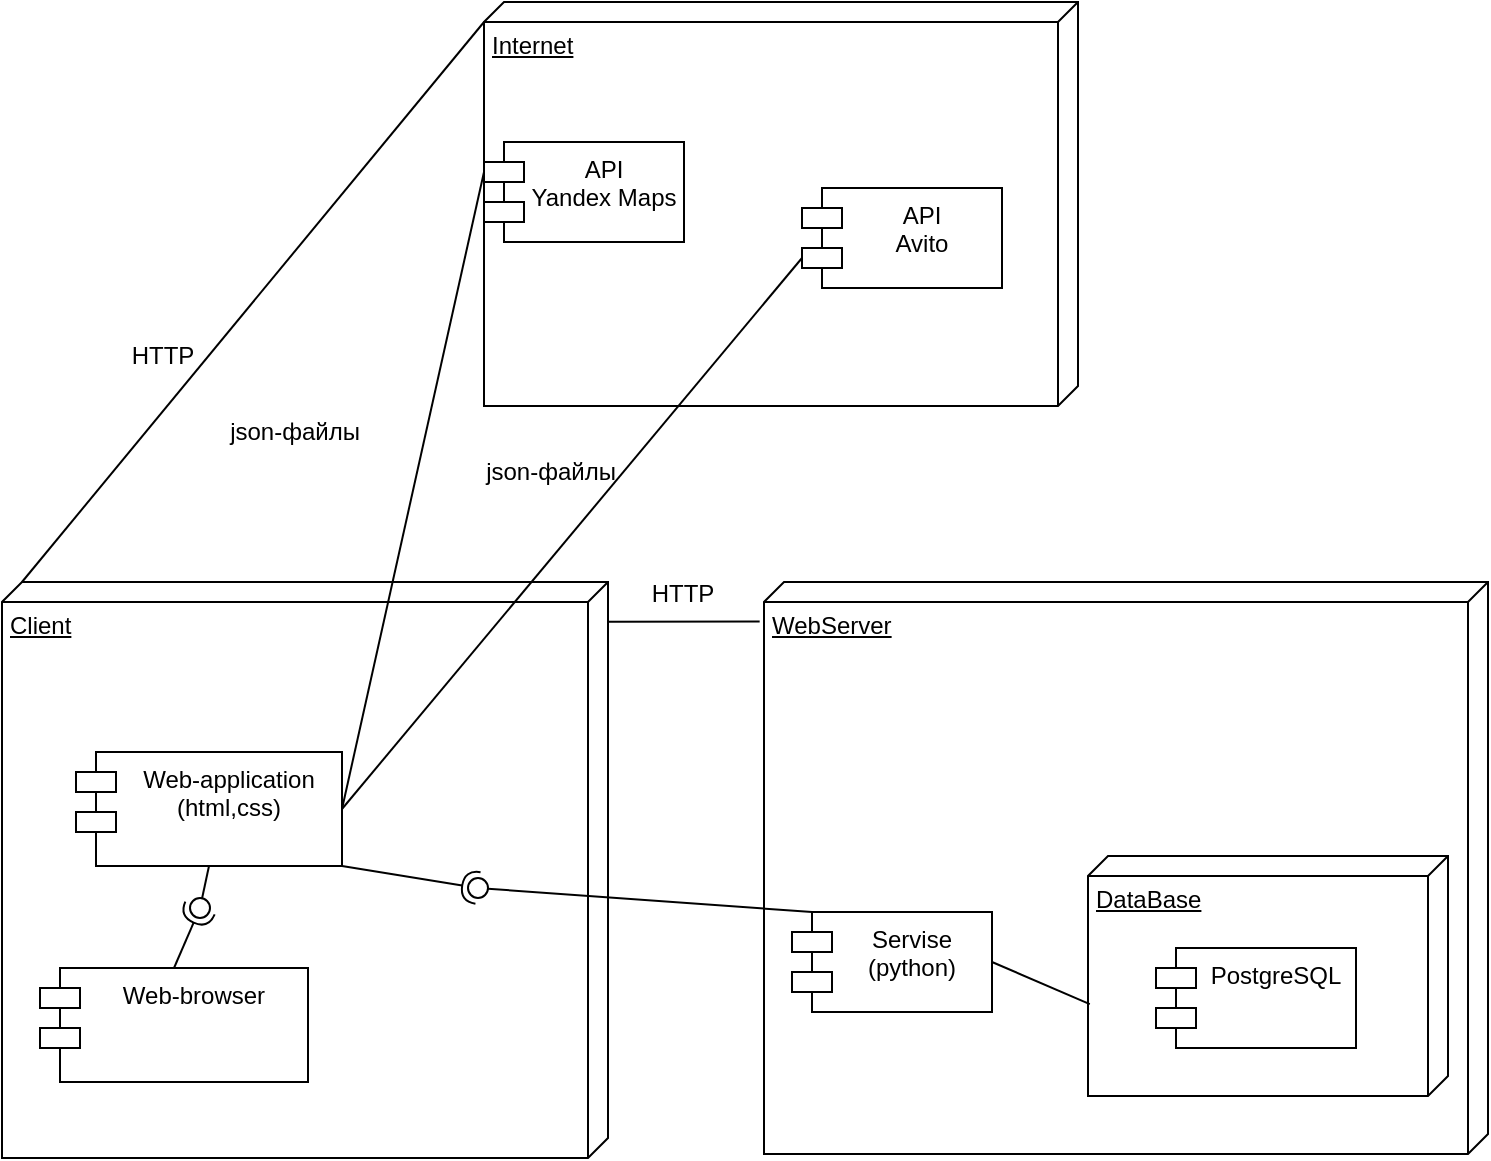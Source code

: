<mxfile version="21.2.1" type="github">
  <diagram name="Страница 1" id="ogQ0eSSQAR0u_Fnw1xYk">
    <mxGraphModel dx="1434" dy="1908" grid="0" gridSize="10" guides="1" tooltips="1" connect="1" arrows="1" fold="1" page="1" pageScale="1" pageWidth="827" pageHeight="1169" math="0" shadow="0">
      <root>
        <mxCell id="0" />
        <mxCell id="1" parent="0" />
        <mxCell id="oeg9m0jcZe_mFaxL_h51-2" value="Client" style="verticalAlign=top;align=left;spacingTop=8;spacingLeft=2;spacingRight=12;shape=cube;size=10;direction=south;fontStyle=4;html=1;whiteSpace=wrap;" parent="1" vertex="1">
          <mxGeometry x="208" y="153" width="303" height="288" as="geometry" />
        </mxCell>
        <mxCell id="oeg9m0jcZe_mFaxL_h51-3" value="Web-application&lt;br&gt;(html,css)" style="shape=module;align=left;spacingLeft=20;align=center;verticalAlign=top;whiteSpace=wrap;html=1;" parent="1" vertex="1">
          <mxGeometry x="245" y="238" width="133" height="57" as="geometry" />
        </mxCell>
        <mxCell id="oeg9m0jcZe_mFaxL_h51-4" value="Web-browser" style="shape=module;align=left;spacingLeft=20;align=center;verticalAlign=top;whiteSpace=wrap;html=1;" parent="1" vertex="1">
          <mxGeometry x="227" y="346" width="134" height="57" as="geometry" />
        </mxCell>
        <mxCell id="oeg9m0jcZe_mFaxL_h51-5" value="" style="rounded=0;orthogonalLoop=1;jettySize=auto;html=1;endArrow=none;endFill=0;sketch=0;sourcePerimeterSpacing=0;targetPerimeterSpacing=0;exitX=0.5;exitY=1;exitDx=0;exitDy=0;" parent="1" source="oeg9m0jcZe_mFaxL_h51-3" target="oeg9m0jcZe_mFaxL_h51-7" edge="1">
          <mxGeometry relative="1" as="geometry">
            <mxPoint x="392" y="424" as="sourcePoint" />
          </mxGeometry>
        </mxCell>
        <mxCell id="oeg9m0jcZe_mFaxL_h51-6" value="" style="rounded=0;orthogonalLoop=1;jettySize=auto;html=1;endArrow=halfCircle;endFill=0;entryX=0.5;entryY=0.5;endSize=6;strokeWidth=1;sketch=0;exitX=0.5;exitY=0;exitDx=0;exitDy=0;" parent="1" source="oeg9m0jcZe_mFaxL_h51-4" target="oeg9m0jcZe_mFaxL_h51-7" edge="1">
          <mxGeometry relative="1" as="geometry">
            <mxPoint x="432" y="424" as="sourcePoint" />
          </mxGeometry>
        </mxCell>
        <mxCell id="oeg9m0jcZe_mFaxL_h51-7" value="" style="ellipse;whiteSpace=wrap;html=1;align=center;aspect=fixed;resizable=0;points=[];outlineConnect=0;sketch=0;" parent="1" vertex="1">
          <mxGeometry x="302" y="311" width="10" height="10" as="geometry" />
        </mxCell>
        <mxCell id="oeg9m0jcZe_mFaxL_h51-8" value="WebServer" style="verticalAlign=top;align=left;spacingTop=8;spacingLeft=2;spacingRight=12;shape=cube;size=10;direction=south;fontStyle=4;html=1;whiteSpace=wrap;" parent="1" vertex="1">
          <mxGeometry x="589" y="153" width="362" height="286" as="geometry" />
        </mxCell>
        <mxCell id="oeg9m0jcZe_mFaxL_h51-11" value="DataBase" style="verticalAlign=top;align=left;spacingTop=8;spacingLeft=2;spacingRight=12;shape=cube;size=10;direction=south;fontStyle=4;html=1;whiteSpace=wrap;" parent="1" vertex="1">
          <mxGeometry x="751" y="290" width="180" height="120" as="geometry" />
        </mxCell>
        <mxCell id="oeg9m0jcZe_mFaxL_h51-12" value="PostgreSQL" style="shape=module;align=left;spacingLeft=20;align=center;verticalAlign=top;whiteSpace=wrap;html=1;" parent="1" vertex="1">
          <mxGeometry x="785" y="336" width="100" height="50" as="geometry" />
        </mxCell>
        <mxCell id="UqoDYHYv71XePm7DvKoX-1" value="Servise&lt;br&gt;(python)" style="shape=module;align=left;spacingLeft=20;align=center;verticalAlign=top;whiteSpace=wrap;html=1;" parent="1" vertex="1">
          <mxGeometry x="603" y="318" width="100" height="50" as="geometry" />
        </mxCell>
        <mxCell id="UqoDYHYv71XePm7DvKoX-4" value="" style="rounded=0;orthogonalLoop=1;jettySize=auto;html=1;endArrow=none;endFill=0;sketch=0;sourcePerimeterSpacing=0;targetPerimeterSpacing=0;exitX=0;exitY=0;exitDx=10;exitDy=0;exitPerimeter=0;" parent="1" source="UqoDYHYv71XePm7DvKoX-1" target="UqoDYHYv71XePm7DvKoX-6" edge="1">
          <mxGeometry relative="1" as="geometry">
            <mxPoint x="765" y="386" as="sourcePoint" />
          </mxGeometry>
        </mxCell>
        <mxCell id="UqoDYHYv71XePm7DvKoX-5" value="" style="rounded=0;orthogonalLoop=1;jettySize=auto;html=1;endArrow=halfCircle;endFill=0;entryX=0.5;entryY=0.5;endSize=6;strokeWidth=1;sketch=0;exitX=1;exitY=1;exitDx=0;exitDy=0;" parent="1" source="oeg9m0jcZe_mFaxL_h51-3" target="UqoDYHYv71XePm7DvKoX-6" edge="1">
          <mxGeometry relative="1" as="geometry">
            <mxPoint x="805" y="386" as="sourcePoint" />
          </mxGeometry>
        </mxCell>
        <mxCell id="UqoDYHYv71XePm7DvKoX-6" value="" style="ellipse;whiteSpace=wrap;html=1;align=center;aspect=fixed;resizable=0;points=[];outlineConnect=0;sketch=0;" parent="1" vertex="1">
          <mxGeometry x="441" y="301" width="10" height="10" as="geometry" />
        </mxCell>
        <mxCell id="UqoDYHYv71XePm7DvKoX-8" value="" style="endArrow=none;html=1;rounded=0;exitX=0.069;exitY=0;exitDx=0;exitDy=0;exitPerimeter=0;entryX=0.069;entryY=1.006;entryDx=0;entryDy=0;entryPerimeter=0;" parent="1" source="oeg9m0jcZe_mFaxL_h51-2" target="oeg9m0jcZe_mFaxL_h51-8" edge="1">
          <mxGeometry width="50" height="50" relative="1" as="geometry">
            <mxPoint x="760" y="411" as="sourcePoint" />
            <mxPoint x="810" y="361" as="targetPoint" />
          </mxGeometry>
        </mxCell>
        <mxCell id="UqoDYHYv71XePm7DvKoX-10" value="" style="endArrow=none;html=1;rounded=0;exitX=1;exitY=0.5;exitDx=0;exitDy=0;entryX=0;entryY=0;entryDx=0;entryDy=15;entryPerimeter=0;" parent="1" source="oeg9m0jcZe_mFaxL_h51-3" target="VzlcAwimy04CRBEckM_L-2" edge="1">
          <mxGeometry width="50" height="50" relative="1" as="geometry">
            <mxPoint x="760" y="411" as="sourcePoint" />
            <mxPoint x="587" y="52" as="targetPoint" />
          </mxGeometry>
        </mxCell>
        <mxCell id="UqoDYHYv71XePm7DvKoX-11" value="json-файлы" style="text;html=1;align=center;verticalAlign=middle;resizable=0;points=[];autosize=1;strokeColor=none;fillColor=none;" parent="1" vertex="1">
          <mxGeometry x="312" y="65" width="83" height="26" as="geometry" />
        </mxCell>
        <mxCell id="UqoDYHYv71XePm7DvKoX-13" value="" style="endArrow=none;html=1;rounded=0;exitX=0.617;exitY=0.995;exitDx=0;exitDy=0;exitPerimeter=0;entryX=1;entryY=0.5;entryDx=0;entryDy=0;" parent="1" source="oeg9m0jcZe_mFaxL_h51-11" target="UqoDYHYv71XePm7DvKoX-1" edge="1">
          <mxGeometry width="50" height="50" relative="1" as="geometry">
            <mxPoint x="760" y="411" as="sourcePoint" />
            <mxPoint x="818" y="386.5" as="targetPoint" />
          </mxGeometry>
        </mxCell>
        <mxCell id="VzlcAwimy04CRBEckM_L-1" value="Internet" style="verticalAlign=top;align=left;spacingTop=8;spacingLeft=2;spacingRight=12;shape=cube;size=10;direction=south;fontStyle=4;html=1;whiteSpace=wrap;" vertex="1" parent="1">
          <mxGeometry x="449" y="-137" width="297" height="202" as="geometry" />
        </mxCell>
        <mxCell id="VzlcAwimy04CRBEckM_L-2" value="API&lt;br&gt;Yandex Maps" style="shape=module;align=left;spacingLeft=20;align=center;verticalAlign=top;whiteSpace=wrap;html=1;" vertex="1" parent="1">
          <mxGeometry x="449" y="-67" width="100" height="50" as="geometry" />
        </mxCell>
        <mxCell id="VzlcAwimy04CRBEckM_L-3" value="API&lt;br&gt;Avito" style="shape=module;align=left;spacingLeft=20;align=center;verticalAlign=top;whiteSpace=wrap;html=1;" vertex="1" parent="1">
          <mxGeometry x="608" y="-44" width="100" height="50" as="geometry" />
        </mxCell>
        <mxCell id="VzlcAwimy04CRBEckM_L-5" value="" style="endArrow=none;html=1;rounded=0;exitX=1;exitY=0.5;exitDx=0;exitDy=0;entryX=0;entryY=0;entryDx=0;entryDy=35;entryPerimeter=0;" edge="1" parent="1" source="oeg9m0jcZe_mFaxL_h51-3" target="VzlcAwimy04CRBEckM_L-3">
          <mxGeometry width="50" height="50" relative="1" as="geometry">
            <mxPoint x="703" y="206" as="sourcePoint" />
            <mxPoint x="753" y="156" as="targetPoint" />
          </mxGeometry>
        </mxCell>
        <mxCell id="VzlcAwimy04CRBEckM_L-6" value="json-файлы" style="text;html=1;align=center;verticalAlign=middle;resizable=0;points=[];autosize=1;strokeColor=none;fillColor=none;" vertex="1" parent="1">
          <mxGeometry x="440" y="85" width="83" height="26" as="geometry" />
        </mxCell>
        <mxCell id="UqoDYHYv71XePm7DvKoX-9" value="HTTP" style="text;html=1;align=center;verticalAlign=middle;resizable=0;points=[];autosize=1;strokeColor=none;fillColor=none;" parent="1" vertex="1">
          <mxGeometry x="523" y="146" width="49" height="26" as="geometry" />
        </mxCell>
        <mxCell id="VzlcAwimy04CRBEckM_L-9" value="" style="endArrow=none;html=1;rounded=0;exitX=0;exitY=0;exitDx=0;exitDy=293;exitPerimeter=0;entryX=0;entryY=0;entryDx=10;entryDy=297;entryPerimeter=0;" edge="1" parent="1" source="oeg9m0jcZe_mFaxL_h51-2" target="VzlcAwimy04CRBEckM_L-1">
          <mxGeometry width="50" height="50" relative="1" as="geometry">
            <mxPoint x="703" y="206" as="sourcePoint" />
            <mxPoint x="753" y="156" as="targetPoint" />
          </mxGeometry>
        </mxCell>
        <mxCell id="VzlcAwimy04CRBEckM_L-10" value="HTTP" style="text;html=1;align=center;verticalAlign=middle;resizable=0;points=[];autosize=1;strokeColor=none;fillColor=none;" vertex="1" parent="1">
          <mxGeometry x="263" y="27" width="49" height="26" as="geometry" />
        </mxCell>
      </root>
    </mxGraphModel>
  </diagram>
</mxfile>
